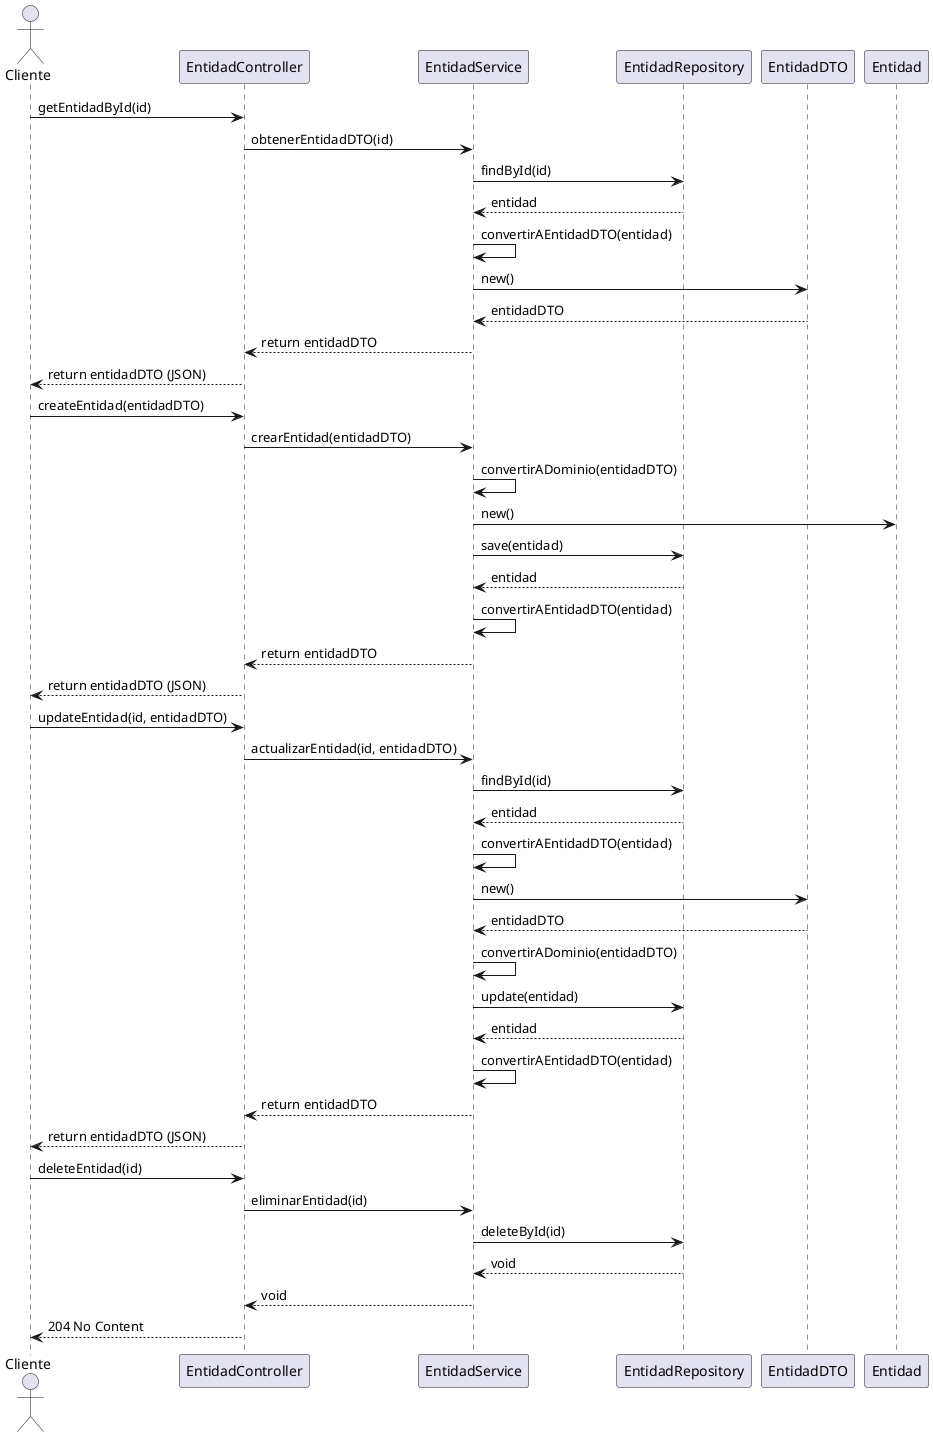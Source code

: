 @startuml test

actor Cliente

' --- GET /entidades/{id} ---
Cliente -> EntidadController : getEntidadById(id)
EntidadController -> EntidadService : obtenerEntidadDTO(id)
EntidadService -> EntidadRepository : findById(id)
EntidadRepository --> EntidadService : entidad
EntidadService -> EntidadService : convertirAEntidadDTO(entidad)
EntidadService -> EntidadDTO : new()
EntidadDTO --> EntidadService : entidadDTO
EntidadService --> EntidadController : return entidadDTO
EntidadController --> Cliente : return entidadDTO (JSON)

' --- POST /entidades ---
Cliente -> EntidadController : createEntidad(entidadDTO)
EntidadController -> EntidadService : crearEntidad(entidadDTO)
EntidadService -> EntidadService : convertirADominio(entidadDTO)
EntidadService -> Entidad : new()
EntidadService -> EntidadRepository : save(entidad)
EntidadRepository --> EntidadService : entidad
EntidadService -> EntidadService : convertirAEntidadDTO(entidad)
EntidadService --> EntidadController : return entidadDTO
EntidadController --> Cliente : return entidadDTO (JSON)

' --- PUT /entidades/{id} ---
Cliente -> EntidadController : updateEntidad(id, entidadDTO)
EntidadController -> EntidadService : actualizarEntidad(id, entidadDTO)
EntidadService -> EntidadRepository : findById(id)
EntidadRepository --> EntidadService : entidad
EntidadService -> EntidadService : convertirAEntidadDTO(entidad)
EntidadService -> EntidadDTO : new()
EntidadDTO --> EntidadService : entidadDTO
EntidadService -> EntidadService : convertirADominio(entidadDTO)
EntidadService -> EntidadRepository : update(entidad)
EntidadRepository --> EntidadService : entidad
EntidadService -> EntidadService : convertirAEntidadDTO(entidad)
EntidadService --> EntidadController : return entidadDTO
EntidadController --> Cliente : return entidadDTO (JSON)

' --- DELETE /entidades/{id} ---
Cliente -> EntidadController : deleteEntidad(id)
EntidadController -> EntidadService : eliminarEntidad(id)
EntidadService -> EntidadRepository : deleteById(id)
EntidadRepository --> EntidadService : void
EntidadService --> EntidadController : void
EntidadController --> Cliente : 204 No Content

@enduml
